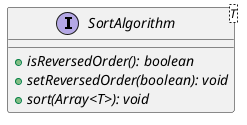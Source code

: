 @startuml

    interface SortAlgorithm<T> {
        {abstract} +isReversedOrder(): boolean
        {abstract} +setReversedOrder(boolean): void
        {abstract} +sort(Array<T>): void
    }

@enduml
